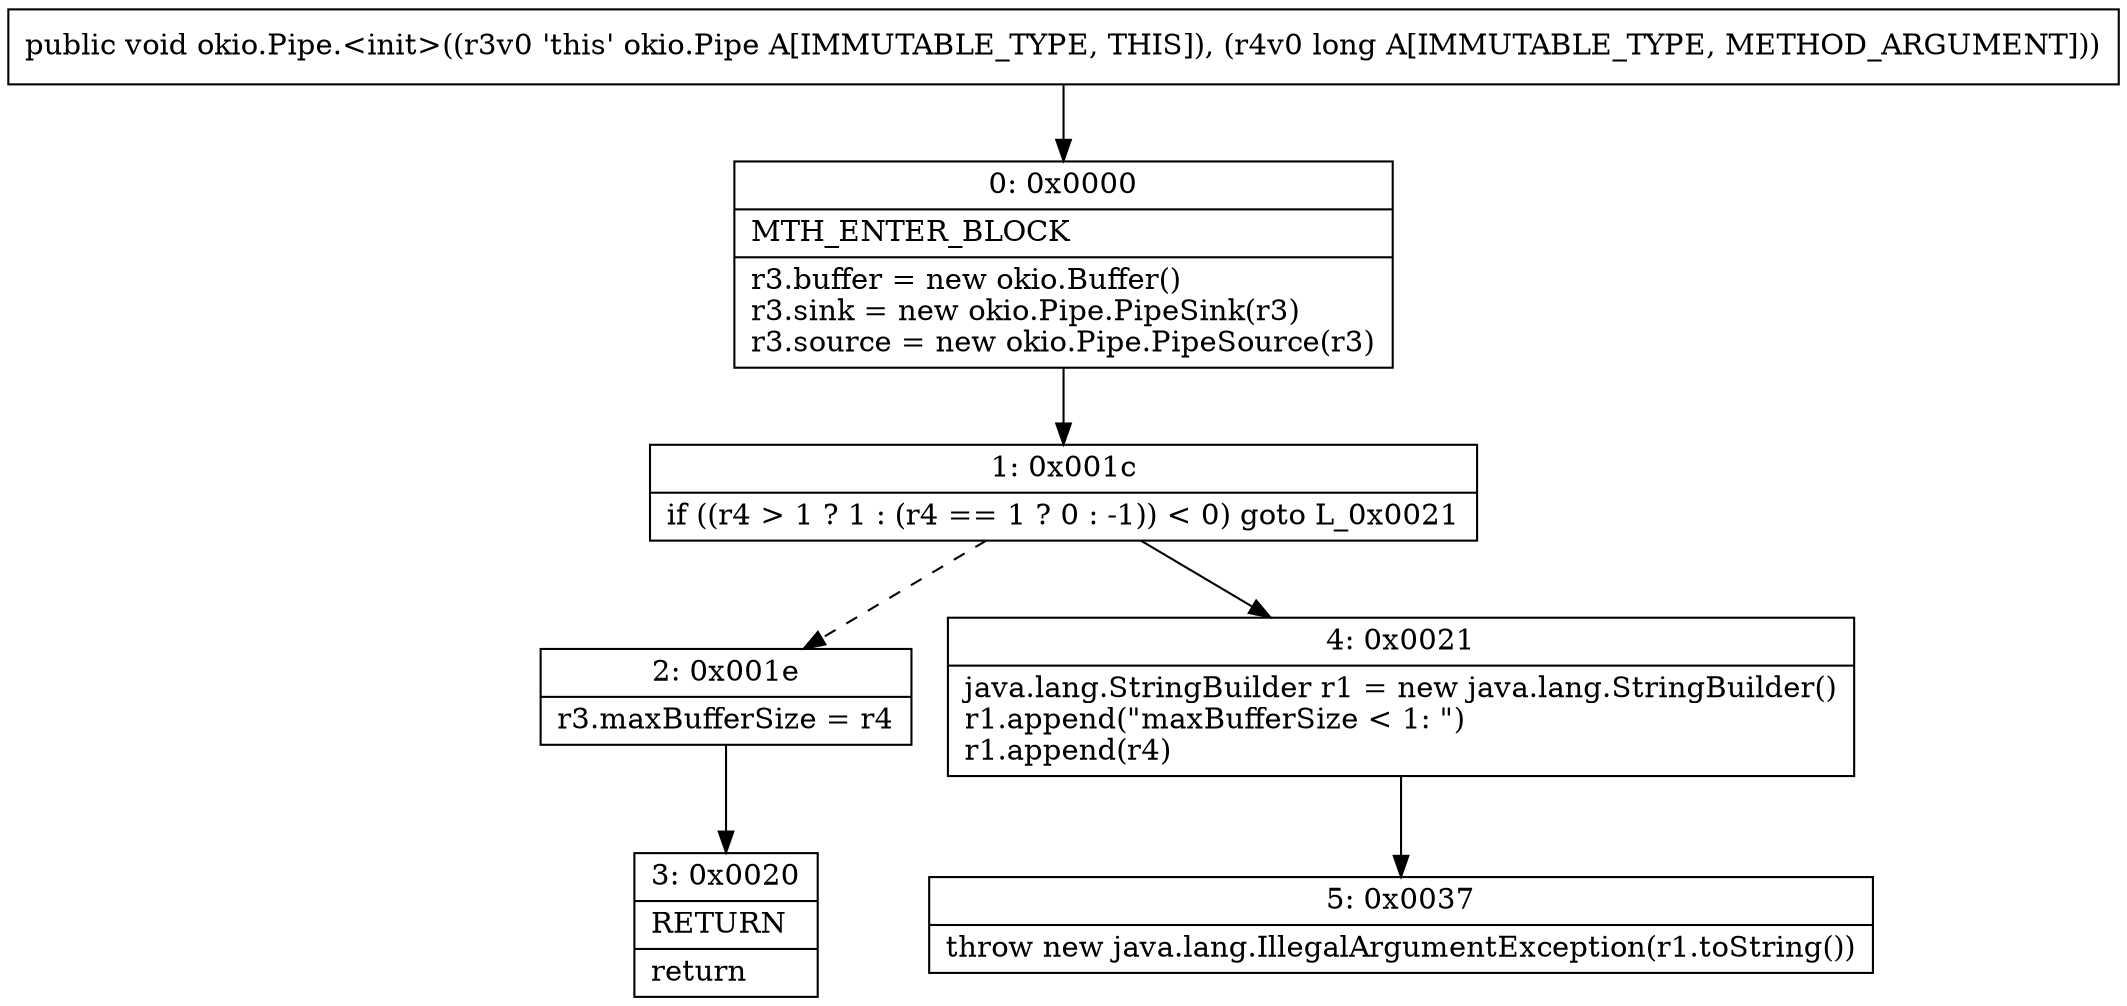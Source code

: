 digraph "CFG forokio.Pipe.\<init\>(J)V" {
Node_0 [shape=record,label="{0\:\ 0x0000|MTH_ENTER_BLOCK\l|r3.buffer = new okio.Buffer()\lr3.sink = new okio.Pipe.PipeSink(r3)\lr3.source = new okio.Pipe.PipeSource(r3)\l}"];
Node_1 [shape=record,label="{1\:\ 0x001c|if ((r4 \> 1 ? 1 : (r4 == 1 ? 0 : \-1)) \< 0) goto L_0x0021\l}"];
Node_2 [shape=record,label="{2\:\ 0x001e|r3.maxBufferSize = r4\l}"];
Node_3 [shape=record,label="{3\:\ 0x0020|RETURN\l|return\l}"];
Node_4 [shape=record,label="{4\:\ 0x0021|java.lang.StringBuilder r1 = new java.lang.StringBuilder()\lr1.append(\"maxBufferSize \< 1: \")\lr1.append(r4)\l}"];
Node_5 [shape=record,label="{5\:\ 0x0037|throw new java.lang.IllegalArgumentException(r1.toString())\l}"];
MethodNode[shape=record,label="{public void okio.Pipe.\<init\>((r3v0 'this' okio.Pipe A[IMMUTABLE_TYPE, THIS]), (r4v0 long A[IMMUTABLE_TYPE, METHOD_ARGUMENT])) }"];
MethodNode -> Node_0;
Node_0 -> Node_1;
Node_1 -> Node_2[style=dashed];
Node_1 -> Node_4;
Node_2 -> Node_3;
Node_4 -> Node_5;
}

